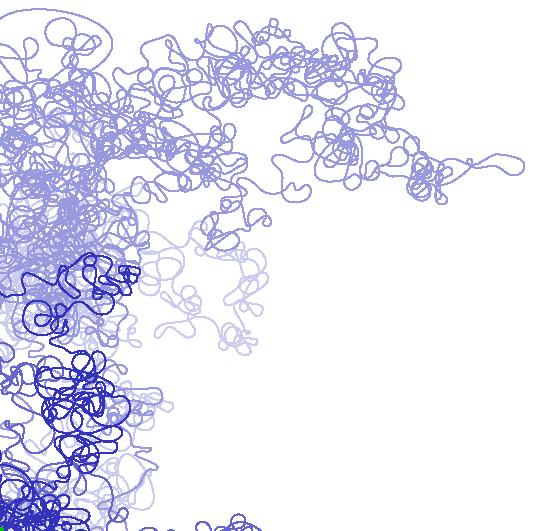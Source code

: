 \documentclass{standalone}
\usepackage{luamplib}
\mplibshowlog{enable}
\begin{document}
\begin{mplibcode}
beginfig(1);
% randomseed := uniformdeviate infinity;
randomseed := 2141.34242;
numeric u, v; u = 5; v = 4;
for n=1 upto 4:
  numeric x, y; x = y = 0;
  path w; w = (x, y) for i=1 upto 2048:
    hide(x := x + normaldeviate * u ; y := y + normaldeviate * v)
    .. (x, y) 
  endfor;
  draw w withcolor (2n/10)[white, 2/3 blue];
  draw (x, y) withpen pencircle scaled 3 withcolor 2/3 red;
endfor
draw origin withpen pencircle scaled 3 withcolor 3/4 green;
endfig;
\end{mplibcode}
\end{document}
